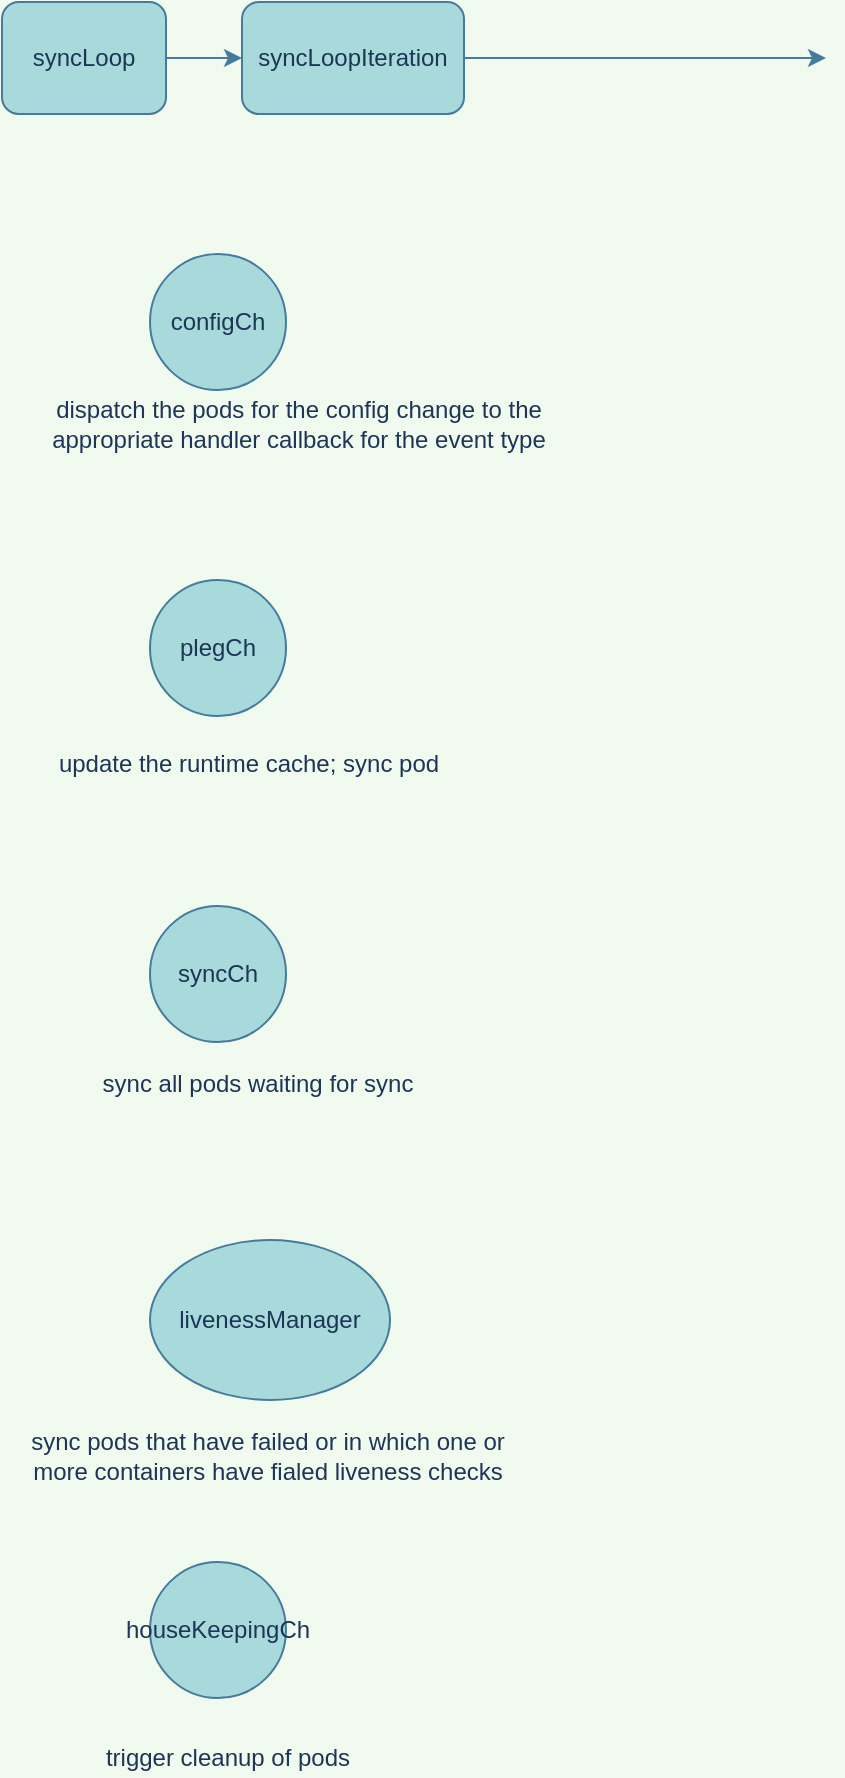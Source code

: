 <mxfile version="13.10.0" type="embed">
    <diagram id="Ve-MA9JKtR-RB1wKW0hs" name="Page-1">
        <mxGraphModel dx="718" dy="523" grid="0" gridSize="10" guides="1" tooltips="1" connect="1" arrows="1" fold="1" page="1" pageScale="1" pageWidth="827" pageHeight="1169" background="#F1FAEE" math="0" shadow="0">
            <root>
                <mxCell id="0"/>
                <mxCell id="1" parent="0"/>
                <mxCell id="4" style="edgeStyle=orthogonalEdgeStyle;curved=0;rounded=1;sketch=0;orthogonalLoop=1;jettySize=auto;html=1;exitX=1;exitY=0.5;exitDx=0;exitDy=0;entryX=0;entryY=0.5;entryDx=0;entryDy=0;strokeColor=#457B9D;fillColor=#A8DADC;fontColor=#1D3557;" edge="1" parent="1" source="2" target="3">
                    <mxGeometry relative="1" as="geometry"/>
                </mxCell>
                <mxCell id="2" value="syncLoop" style="rounded=1;whiteSpace=wrap;html=1;sketch=0;strokeColor=#457B9D;fillColor=#A8DADC;fontColor=#1D3557;" vertex="1" parent="1">
                    <mxGeometry x="45" y="62" width="82" height="56" as="geometry"/>
                </mxCell>
                <mxCell id="5" style="edgeStyle=orthogonalEdgeStyle;curved=0;rounded=1;sketch=0;orthogonalLoop=1;jettySize=auto;html=1;exitX=1;exitY=0.5;exitDx=0;exitDy=0;strokeColor=#457B9D;fillColor=#A8DADC;fontColor=#1D3557;" edge="1" parent="1" source="3">
                    <mxGeometry relative="1" as="geometry">
                        <mxPoint x="457" y="90" as="targetPoint"/>
                    </mxGeometry>
                </mxCell>
                <mxCell id="3" value="syncLoopIteration" style="rounded=1;whiteSpace=wrap;html=1;sketch=0;strokeColor=#457B9D;fillColor=#A8DADC;fontColor=#1D3557;" vertex="1" parent="1">
                    <mxGeometry x="165" y="62" width="111" height="56" as="geometry"/>
                </mxCell>
                <mxCell id="6" value="configCh" style="ellipse;whiteSpace=wrap;html=1;aspect=fixed;rounded=0;sketch=0;strokeColor=#457B9D;fillColor=#A8DADC;fontColor=#1D3557;" vertex="1" parent="1">
                    <mxGeometry x="119" y="188" width="68" height="68" as="geometry"/>
                </mxCell>
                <mxCell id="7" value="plegCh" style="ellipse;whiteSpace=wrap;html=1;aspect=fixed;rounded=0;sketch=0;strokeColor=#457B9D;fillColor=#A8DADC;fontColor=#1D3557;" vertex="1" parent="1">
                    <mxGeometry x="119" y="351" width="68" height="68" as="geometry"/>
                </mxCell>
                <mxCell id="8" value="syncCh" style="ellipse;whiteSpace=wrap;html=1;aspect=fixed;rounded=0;sketch=0;strokeColor=#457B9D;fillColor=#A8DADC;fontColor=#1D3557;" vertex="1" parent="1">
                    <mxGeometry x="119" y="514" width="68" height="68" as="geometry"/>
                </mxCell>
                <mxCell id="10" value="livenessManager" style="ellipse;whiteSpace=wrap;html=1;rounded=0;sketch=0;strokeColor=#457B9D;fillColor=#A8DADC;fontColor=#1D3557;" vertex="1" parent="1">
                    <mxGeometry x="119" y="681" width="120" height="80" as="geometry"/>
                </mxCell>
                <mxCell id="11" value="houseKeepingCh" style="ellipse;whiteSpace=wrap;html=1;aspect=fixed;rounded=0;sketch=0;strokeColor=#457B9D;fillColor=#A8DADC;fontColor=#1D3557;" vertex="1" parent="1">
                    <mxGeometry x="119" y="842" width="68" height="68" as="geometry"/>
                </mxCell>
                <mxCell id="12" value="dispatch the pods for the config change to the appropriate handler callback for the event type" style="text;html=1;strokeColor=none;fillColor=none;align=center;verticalAlign=middle;whiteSpace=wrap;rounded=0;sketch=0;fontColor=#1D3557;" vertex="1" parent="1">
                    <mxGeometry x="64" y="263" width="259" height="20" as="geometry"/>
                </mxCell>
                <mxCell id="13" value="update the runtime cache; sync pod" style="text;html=1;strokeColor=none;fillColor=none;align=center;verticalAlign=middle;whiteSpace=wrap;rounded=0;sketch=0;fontColor=#1D3557;" vertex="1" parent="1">
                    <mxGeometry x="64" y="433" width="209" height="20" as="geometry"/>
                </mxCell>
                <mxCell id="14" value="sync all pods waiting for sync" style="text;html=1;strokeColor=none;fillColor=none;align=center;verticalAlign=middle;whiteSpace=wrap;rounded=0;sketch=0;fontColor=#1D3557;" vertex="1" parent="1">
                    <mxGeometry x="79" y="593" width="188" height="19" as="geometry"/>
                </mxCell>
                <mxCell id="15" value="trigger cleanup of pods" style="text;html=1;strokeColor=none;fillColor=none;align=center;verticalAlign=middle;whiteSpace=wrap;rounded=0;sketch=0;fontColor=#1D3557;" vertex="1" parent="1">
                    <mxGeometry x="64" y="930" width="188" height="19" as="geometry"/>
                </mxCell>
                <mxCell id="16" value="sync pods that have failed or in which one or more containers have fialed liveness checks" style="text;html=1;strokeColor=none;fillColor=none;align=center;verticalAlign=middle;whiteSpace=wrap;rounded=0;sketch=0;fontColor=#1D3557;" vertex="1" parent="1">
                    <mxGeometry x="49" y="781" width="258" height="16" as="geometry"/>
                </mxCell>
            </root>
        </mxGraphModel>
    </diagram>
</mxfile>